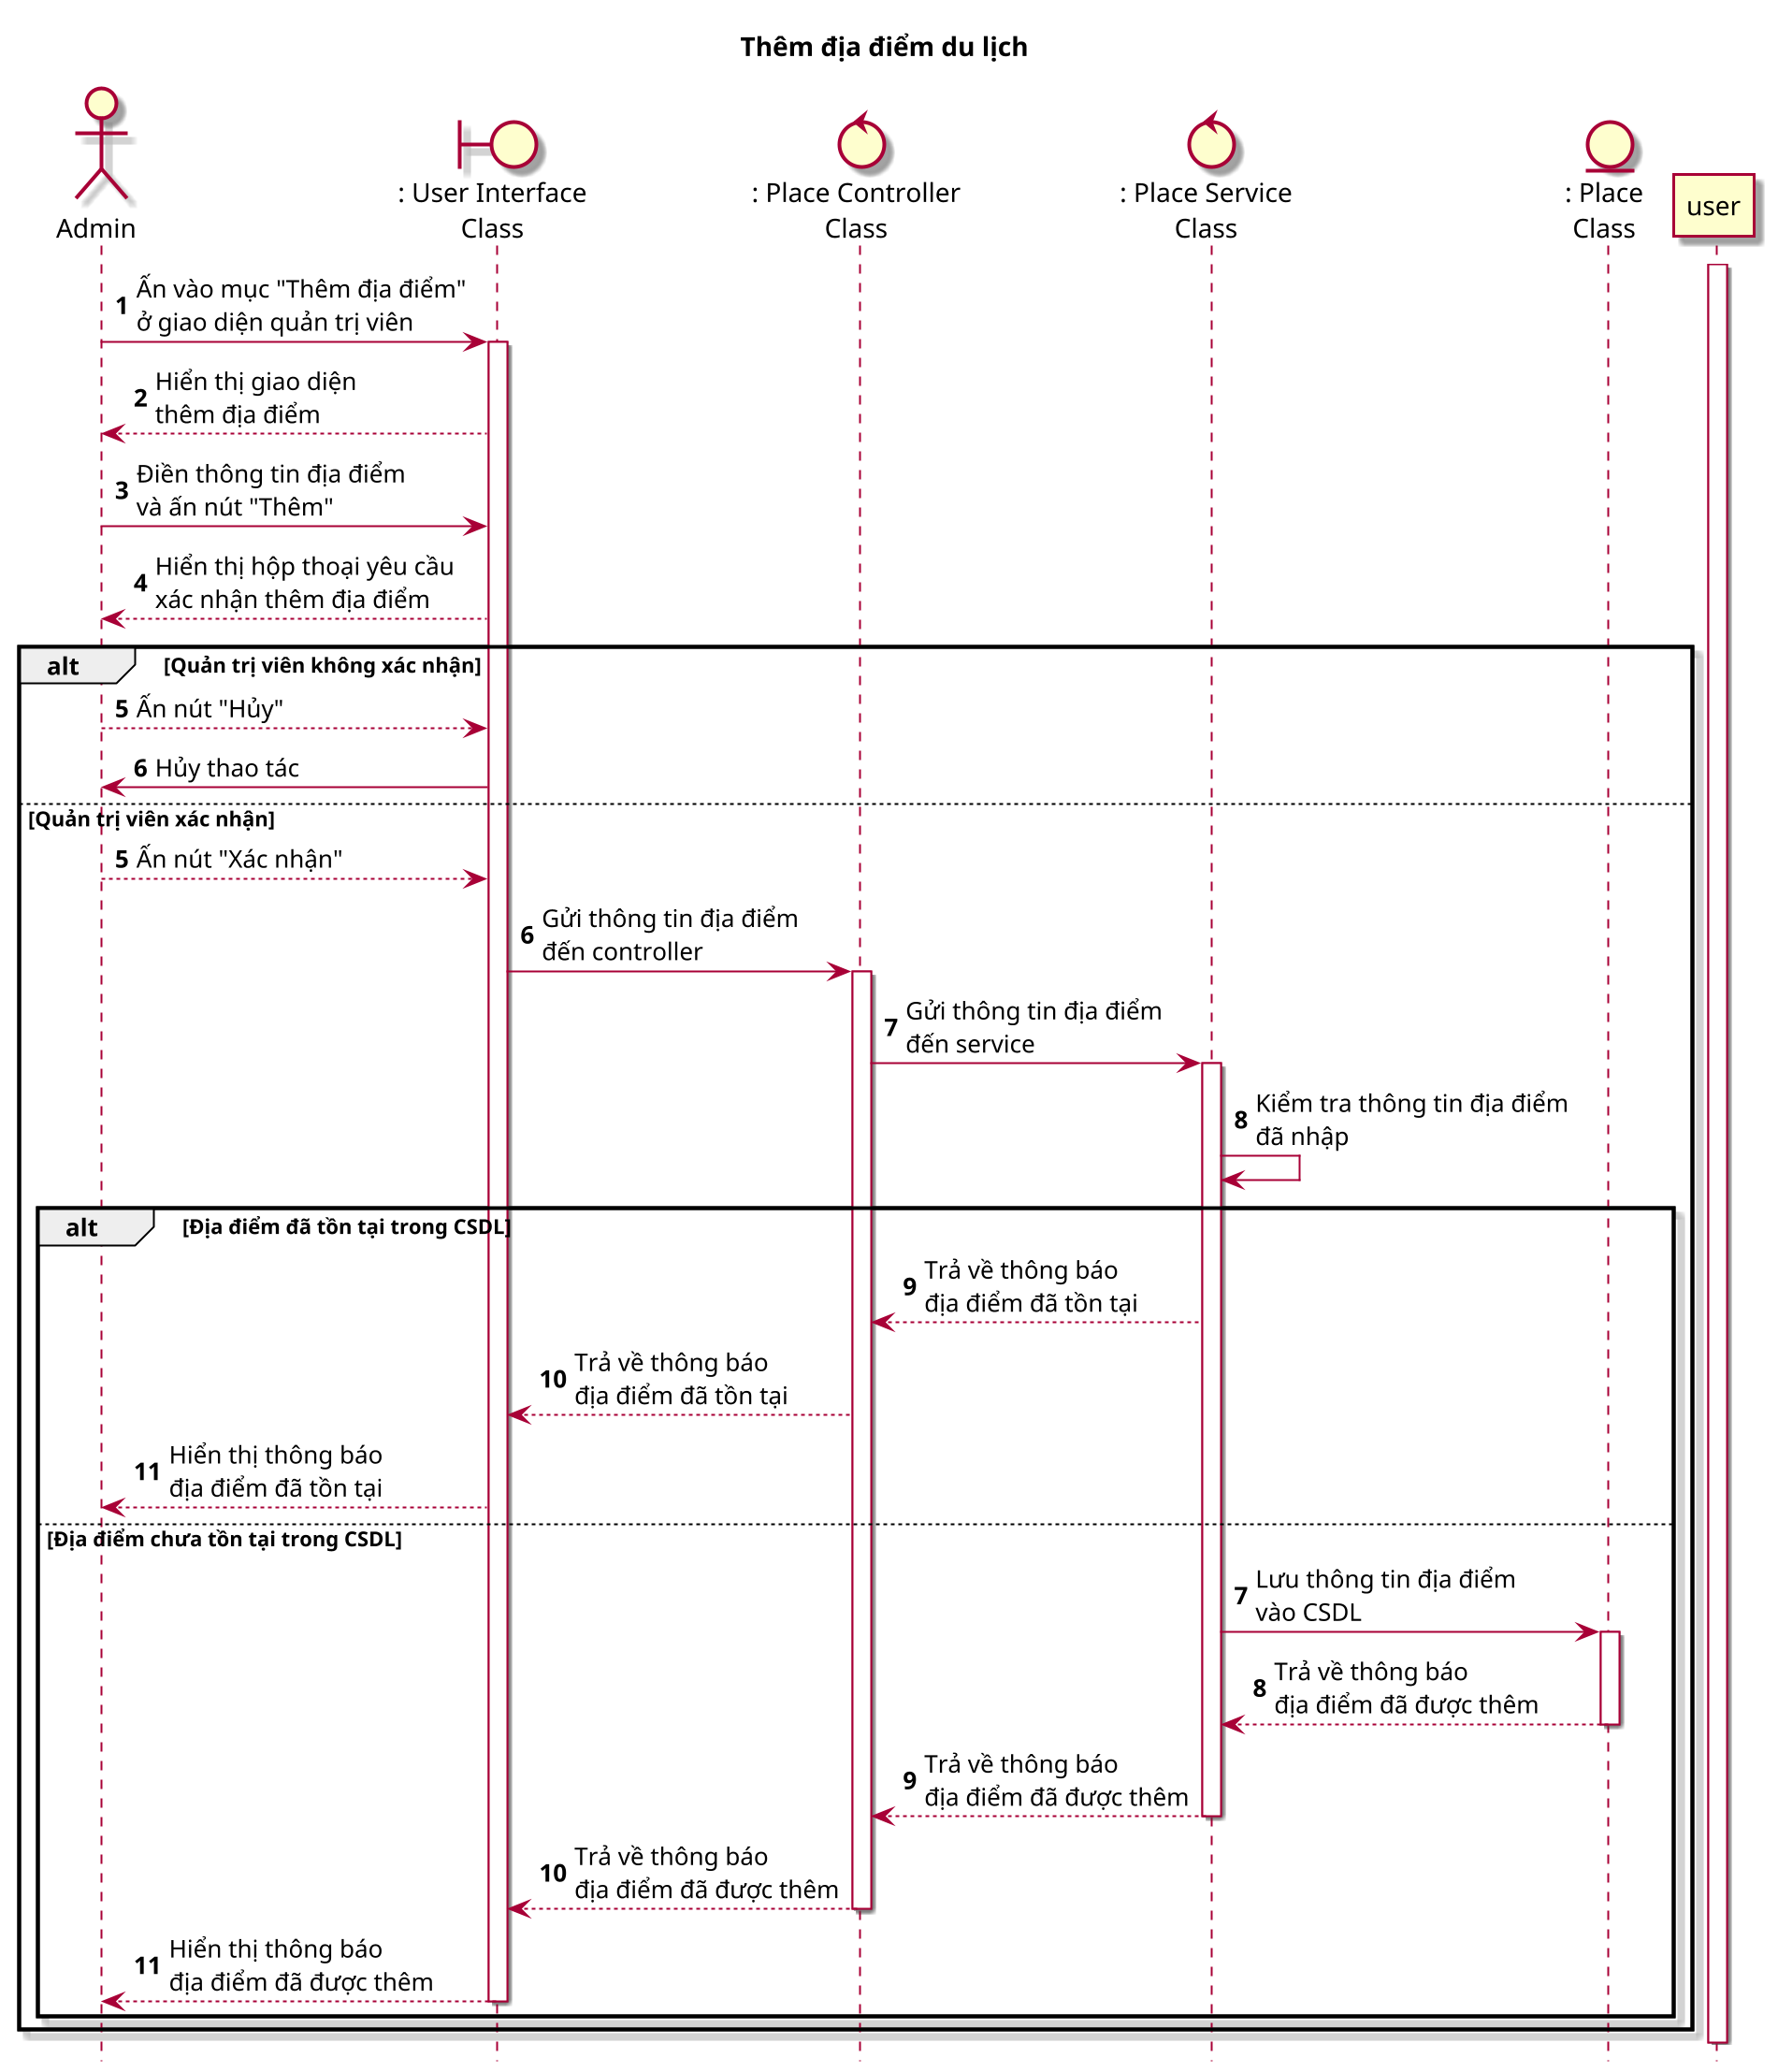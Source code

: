 @startuml AddPlaces

    title Thêm địa điểm du lịch

    skin rose
    scale 2
    hide footbox

    actor "Admin" as ad
    boundary ": User Interface\nClass" as ui
    control ": Place Controller\nClass" as pc
    control ": Place Service\nClass" as ps
    entity ": Place\nClass" as p

    autonumber

    user ++
    ad -> ui : Ấn vào mục "Thêm địa điểm"\nở giao diện quản trị viên
    ui ++
    ui --> ad : Hiển thị giao diện\nthêm địa điểm
    ad -> ui : Điền thông tin địa điểm\nvà ấn nút "Thêm"
    ui --> ad : Hiển thị hộp thoại yêu cầu\nxác nhận thêm địa điểm

    alt Quản trị viên không xác nhận
        ad --> ui : Ấn nút "Hủy"
        ui -> ad : Hủy thao tác
    else Quản trị viên xác nhận
        autonumber 5
        ad --> ui : Ấn nút "Xác nhận"
        ui -> pc : Gửi thông tin địa điểm\nđến controller
        pc ++
        pc -> ps : Gửi thông tin địa điểm\nđến service
        ps ++
        ps -> ps : Kiểm tra thông tin địa điểm\nđã nhập
        alt Địa điểm đã tồn tại trong CSDL
            ps --> pc : Trả về thông báo\nđịa điểm đã tồn tại
            pc --> ui : Trả về thông báo\nđịa điểm đã tồn tại
            ui --> ad : Hiển thị thông báo\nđịa điểm đã tồn tại
        else Địa điểm chưa tồn tại trong CSDL

            autonumber 7

            ps -> p : Lưu thông tin địa điểm\nvào CSDL
            p++
            p --> ps : Trả về thông báo\nđịa điểm đã được thêm
            p --
            ps --> pc : Trả về thông báo\nđịa điểm đã được thêm
            ps --
            pc --> ui : Trả về thông báo\nđịa điểm đã được thêm
            pc --
            ui --> ad : Hiển thị thông báo\nđịa điểm đã được thêm
            ui --
        end
    end
    user --

@enduml
